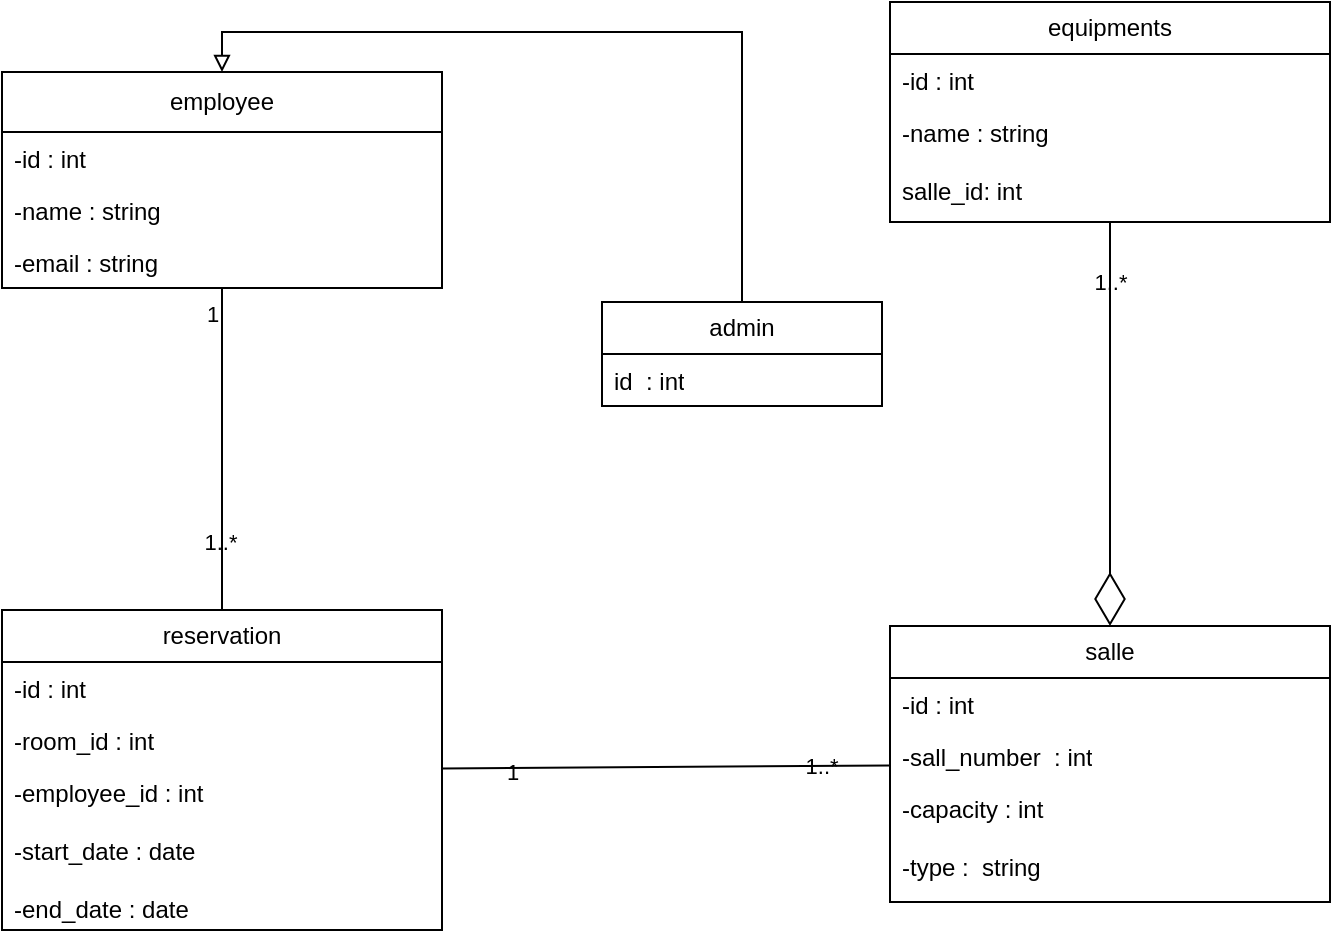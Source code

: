 <mxfile version="22.1.2" type="device">
  <diagram name="Page-1" id="mMl5b9v5N7lRohomnzMB">
    <mxGraphModel dx="152" dy="502" grid="0" gridSize="21" guides="1" tooltips="1" connect="1" arrows="1" fold="1" page="1" pageScale="1" pageWidth="1169" pageHeight="827" math="0" shadow="0">
      <root>
        <mxCell id="0" />
        <mxCell id="1" parent="0" />
        <mxCell id="RBuDN8QqtUWFbKId1_G_-1" value="employee" style="swimlane;fontStyle=0;childLayout=stackLayout;horizontal=1;startSize=30;fillColor=none;horizontalStack=0;resizeParent=1;resizeParentMax=0;resizeLast=0;collapsible=1;marginBottom=0;whiteSpace=wrap;html=1;rounded=0;labelBackgroundColor=none;" parent="1" vertex="1">
          <mxGeometry x="137" y="91" width="220" height="108" as="geometry" />
        </mxCell>
        <mxCell id="RBuDN8QqtUWFbKId1_G_-2" value="-id : int" style="text;strokeColor=none;fillColor=none;align=left;verticalAlign=top;spacingLeft=4;spacingRight=4;overflow=hidden;rotatable=0;points=[[0,0.5],[1,0.5]];portConstraint=eastwest;whiteSpace=wrap;html=1;rounded=0;labelBackgroundColor=none;" parent="RBuDN8QqtUWFbKId1_G_-1" vertex="1">
          <mxGeometry y="30" width="220" height="26" as="geometry" />
        </mxCell>
        <mxCell id="RBuDN8QqtUWFbKId1_G_-3" value="-name : string" style="text;strokeColor=none;fillColor=none;align=left;verticalAlign=top;spacingLeft=4;spacingRight=4;overflow=hidden;rotatable=0;points=[[0,0.5],[1,0.5]];portConstraint=eastwest;whiteSpace=wrap;html=1;rounded=0;labelBackgroundColor=none;" parent="RBuDN8QqtUWFbKId1_G_-1" vertex="1">
          <mxGeometry y="56" width="220" height="26" as="geometry" />
        </mxCell>
        <mxCell id="RBuDN8QqtUWFbKId1_G_-4" value="-email : string" style="text;strokeColor=none;fillColor=none;align=left;verticalAlign=top;spacingLeft=4;spacingRight=4;overflow=hidden;rotatable=0;points=[[0,0.5],[1,0.5]];portConstraint=eastwest;whiteSpace=wrap;html=1;rounded=0;labelBackgroundColor=none;" parent="RBuDN8QqtUWFbKId1_G_-1" vertex="1">
          <mxGeometry y="82" width="220" height="26" as="geometry" />
        </mxCell>
        <mxCell id="RBuDN8QqtUWFbKId1_G_-17" value="equipments" style="swimlane;fontStyle=0;childLayout=stackLayout;horizontal=1;startSize=26;fillColor=none;horizontalStack=0;resizeParent=1;resizeParentMax=0;resizeLast=0;collapsible=1;marginBottom=0;whiteSpace=wrap;html=1;rounded=0;labelBackgroundColor=none;" parent="1" vertex="1">
          <mxGeometry x="581" y="56" width="220" height="110" as="geometry" />
        </mxCell>
        <mxCell id="RBuDN8QqtUWFbKId1_G_-18" value="-id : int" style="text;strokeColor=none;fillColor=none;align=left;verticalAlign=top;spacingLeft=4;spacingRight=4;overflow=hidden;rotatable=0;points=[[0,0.5],[1,0.5]];portConstraint=eastwest;whiteSpace=wrap;html=1;rounded=0;labelBackgroundColor=none;" parent="RBuDN8QqtUWFbKId1_G_-17" vertex="1">
          <mxGeometry y="26" width="220" height="26" as="geometry" />
        </mxCell>
        <mxCell id="RBuDN8QqtUWFbKId1_G_-19" value="-name : string&lt;br&gt;&lt;br&gt;salle_id: int" style="text;strokeColor=none;fillColor=none;align=left;verticalAlign=top;spacingLeft=4;spacingRight=4;overflow=hidden;rotatable=0;points=[[0,0.5],[1,0.5]];portConstraint=eastwest;whiteSpace=wrap;html=1;rounded=0;labelBackgroundColor=none;" parent="RBuDN8QqtUWFbKId1_G_-17" vertex="1">
          <mxGeometry y="52" width="220" height="58" as="geometry" />
        </mxCell>
        <mxCell id="RBuDN8QqtUWFbKId1_G_-21" value="reservation" style="swimlane;fontStyle=0;childLayout=stackLayout;horizontal=1;startSize=26;fillColor=none;horizontalStack=0;resizeParent=1;resizeParentMax=0;resizeLast=0;collapsible=1;marginBottom=0;whiteSpace=wrap;html=1;rounded=0;labelBackgroundColor=none;" parent="1" vertex="1">
          <mxGeometry x="137" y="360" width="220" height="160" as="geometry" />
        </mxCell>
        <mxCell id="RBuDN8QqtUWFbKId1_G_-22" value="-id : int" style="text;strokeColor=none;fillColor=none;align=left;verticalAlign=top;spacingLeft=4;spacingRight=4;overflow=hidden;rotatable=0;points=[[0,0.5],[1,0.5]];portConstraint=eastwest;whiteSpace=wrap;html=1;rounded=0;labelBackgroundColor=none;" parent="RBuDN8QqtUWFbKId1_G_-21" vertex="1">
          <mxGeometry y="26" width="220" height="26" as="geometry" />
        </mxCell>
        <mxCell id="RBuDN8QqtUWFbKId1_G_-23" value="-room_id : int" style="text;strokeColor=none;fillColor=none;align=left;verticalAlign=top;spacingLeft=4;spacingRight=4;overflow=hidden;rotatable=0;points=[[0,0.5],[1,0.5]];portConstraint=eastwest;whiteSpace=wrap;html=1;rounded=0;labelBackgroundColor=none;" parent="RBuDN8QqtUWFbKId1_G_-21" vertex="1">
          <mxGeometry y="52" width="220" height="26" as="geometry" />
        </mxCell>
        <mxCell id="RBuDN8QqtUWFbKId1_G_-24" value="-employee_id : int&lt;br&gt;&lt;br&gt;-start_date : date&lt;br&gt;&lt;br&gt;-end_date : date" style="text;strokeColor=none;fillColor=none;align=left;verticalAlign=top;spacingLeft=4;spacingRight=4;overflow=hidden;rotatable=0;points=[[0,0.5],[1,0.5]];portConstraint=eastwest;whiteSpace=wrap;html=1;rounded=0;labelBackgroundColor=none;" parent="RBuDN8QqtUWFbKId1_G_-21" vertex="1">
          <mxGeometry y="78" width="220" height="82" as="geometry" />
        </mxCell>
        <mxCell id="RBuDN8QqtUWFbKId1_G_-25" value="salle" style="swimlane;fontStyle=0;childLayout=stackLayout;horizontal=1;startSize=26;fillColor=none;horizontalStack=0;resizeParent=1;resizeParentMax=0;resizeLast=0;collapsible=1;marginBottom=0;whiteSpace=wrap;html=1;rounded=0;labelBackgroundColor=none;" parent="1" vertex="1">
          <mxGeometry x="581" y="368" width="220" height="138" as="geometry" />
        </mxCell>
        <mxCell id="RBuDN8QqtUWFbKId1_G_-26" value="-id : int" style="text;strokeColor=none;fillColor=none;align=left;verticalAlign=top;spacingLeft=4;spacingRight=4;overflow=hidden;rotatable=0;points=[[0,0.5],[1,0.5]];portConstraint=eastwest;whiteSpace=wrap;html=1;rounded=0;labelBackgroundColor=none;" parent="RBuDN8QqtUWFbKId1_G_-25" vertex="1">
          <mxGeometry y="26" width="220" height="26" as="geometry" />
        </mxCell>
        <mxCell id="RBuDN8QqtUWFbKId1_G_-27" value="-sall_number&amp;nbsp; : int" style="text;strokeColor=none;fillColor=none;align=left;verticalAlign=top;spacingLeft=4;spacingRight=4;overflow=hidden;rotatable=0;points=[[0,0.5],[1,0.5]];portConstraint=eastwest;whiteSpace=wrap;html=1;rounded=0;labelBackgroundColor=none;" parent="RBuDN8QqtUWFbKId1_G_-25" vertex="1">
          <mxGeometry y="52" width="220" height="26" as="geometry" />
        </mxCell>
        <mxCell id="RBuDN8QqtUWFbKId1_G_-28" value="-capacity : int&lt;br&gt;&lt;br&gt;-type :&amp;nbsp; string" style="text;strokeColor=none;fillColor=none;align=left;verticalAlign=top;spacingLeft=4;spacingRight=4;overflow=hidden;rotatable=0;points=[[0,0.5],[1,0.5]];portConstraint=eastwest;whiteSpace=wrap;html=1;rounded=0;labelBackgroundColor=none;" parent="RBuDN8QqtUWFbKId1_G_-25" vertex="1">
          <mxGeometry y="78" width="220" height="60" as="geometry" />
        </mxCell>
        <mxCell id="RBuDN8QqtUWFbKId1_G_-29" value="" style="endArrow=diamondThin;endFill=0;endSize=24;html=1;rounded=0;entryX=0.5;entryY=0;entryDx=0;entryDy=0;labelBackgroundColor=none;fontColor=default;" parent="1" source="RBuDN8QqtUWFbKId1_G_-17" target="RBuDN8QqtUWFbKId1_G_-25" edge="1">
          <mxGeometry width="160" relative="1" as="geometry">
            <mxPoint x="599.041" y="150" as="sourcePoint" />
            <mxPoint x="590" y="276" as="targetPoint" />
          </mxGeometry>
        </mxCell>
        <mxCell id="RBuDN8QqtUWFbKId1_G_-30" value="1..*" style="edgeLabel;html=1;align=center;verticalAlign=middle;resizable=0;points=[];rounded=0;labelBackgroundColor=none;" parent="RBuDN8QqtUWFbKId1_G_-29" vertex="1" connectable="0">
          <mxGeometry x="-0.71" y="1" relative="1" as="geometry">
            <mxPoint x="-1" as="offset" />
          </mxGeometry>
        </mxCell>
        <mxCell id="RBuDN8QqtUWFbKId1_G_-32" value="" style="html=1;verticalAlign=bottom;endArrow=none;curved=0;rounded=0;labelBackgroundColor=none;fontColor=default;endFill=0;" parent="1" source="RBuDN8QqtUWFbKId1_G_-21" target="RBuDN8QqtUWFbKId1_G_-25" edge="1">
          <mxGeometry width="80" relative="1" as="geometry">
            <mxPoint x="350" y="220" as="sourcePoint" />
            <mxPoint x="430" y="220" as="targetPoint" />
          </mxGeometry>
        </mxCell>
        <mxCell id="RBuDN8QqtUWFbKId1_G_-45" value="1" style="edgeLabel;html=1;align=center;verticalAlign=middle;resizable=0;points=[];rounded=0;labelBackgroundColor=none;" parent="RBuDN8QqtUWFbKId1_G_-32" vertex="1" connectable="0">
          <mxGeometry x="-0.694" y="-2" relative="1" as="geometry">
            <mxPoint as="offset" />
          </mxGeometry>
        </mxCell>
        <mxCell id="RBuDN8QqtUWFbKId1_G_-46" value="&amp;nbsp;1..*" style="edgeLabel;html=1;align=center;verticalAlign=middle;resizable=0;points=[];rounded=0;labelBackgroundColor=none;" parent="RBuDN8QqtUWFbKId1_G_-32" vertex="1" connectable="0">
          <mxGeometry x="0.688" y="-1" relative="1" as="geometry">
            <mxPoint x="-1" y="-1" as="offset" />
          </mxGeometry>
        </mxCell>
        <mxCell id="RBuDN8QqtUWFbKId1_G_-37" value="" style="endArrow=none;endFill=0;endSize=12;html=1;rounded=0;labelBackgroundColor=none;fontColor=default;entryX=0.5;entryY=0;entryDx=0;entryDy=0;" parent="1" source="RBuDN8QqtUWFbKId1_G_-1" target="RBuDN8QqtUWFbKId1_G_-21" edge="1">
          <mxGeometry width="160" relative="1" as="geometry">
            <mxPoint x="350" y="50" as="sourcePoint" />
            <mxPoint x="220" y="240" as="targetPoint" />
            <Array as="points" />
          </mxGeometry>
        </mxCell>
        <mxCell id="RBuDN8QqtUWFbKId1_G_-38" value="1" style="edgeLabel;html=1;align=center;verticalAlign=middle;resizable=0;points=[];rounded=0;labelBackgroundColor=none;" parent="RBuDN8QqtUWFbKId1_G_-37" vertex="1" connectable="0">
          <mxGeometry x="-0.856" y="-1" relative="1" as="geometry">
            <mxPoint x="-4" y="1" as="offset" />
          </mxGeometry>
        </mxCell>
        <mxCell id="RBuDN8QqtUWFbKId1_G_-40" value="1..*" style="edgeLabel;html=1;align=center;verticalAlign=middle;resizable=0;points=[];rounded=0;labelBackgroundColor=none;" parent="RBuDN8QqtUWFbKId1_G_-37" vertex="1" connectable="0">
          <mxGeometry x="0.578" y="-1" relative="1" as="geometry">
            <mxPoint as="offset" />
          </mxGeometry>
        </mxCell>
        <mxCell id="-gmfy3lHDfqcUAiyvwMD-5" style="edgeStyle=orthogonalEdgeStyle;rounded=0;orthogonalLoop=1;jettySize=auto;html=1;exitX=0.5;exitY=0;exitDx=0;exitDy=0;entryX=0.5;entryY=0;entryDx=0;entryDy=0;endArrow=block;endFill=0;" parent="1" source="-gmfy3lHDfqcUAiyvwMD-1" target="RBuDN8QqtUWFbKId1_G_-1" edge="1">
          <mxGeometry relative="1" as="geometry" />
        </mxCell>
        <mxCell id="-gmfy3lHDfqcUAiyvwMD-1" value="admin" style="swimlane;fontStyle=0;childLayout=stackLayout;horizontal=1;startSize=26;fillColor=none;horizontalStack=0;resizeParent=1;resizeParentMax=0;resizeLast=0;collapsible=1;marginBottom=0;whiteSpace=wrap;html=1;perimeterSpacing=0;rounded=0;" parent="1" vertex="1">
          <mxGeometry x="437" y="206" width="140" height="52" as="geometry" />
        </mxCell>
        <mxCell id="-gmfy3lHDfqcUAiyvwMD-2" value="id&amp;nbsp; : int" style="text;strokeColor=none;fillColor=none;align=left;verticalAlign=top;spacingLeft=4;spacingRight=4;overflow=hidden;rotatable=0;points=[[0,0.5],[1,0.5]];portConstraint=eastwest;whiteSpace=wrap;html=1;rounded=0;" parent="-gmfy3lHDfqcUAiyvwMD-1" vertex="1">
          <mxGeometry y="26" width="140" height="26" as="geometry" />
        </mxCell>
      </root>
    </mxGraphModel>
  </diagram>
</mxfile>
